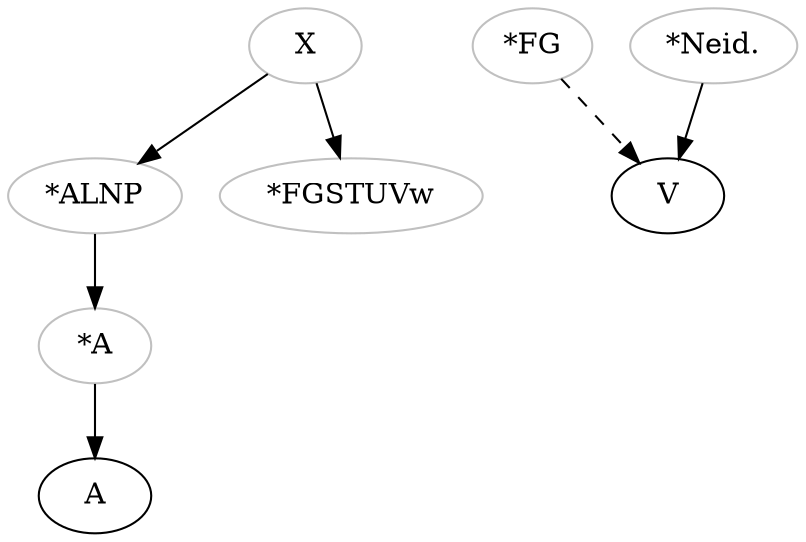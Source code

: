 digraph{
  X [color="grey"]
  ALNP [color="grey", label="*ALNP"]
  Astar [color="grey", label="*A"]
  
  FGSTUVw [color="grey", label="*FGSTUVw"]
  FG [color="grey", label="*FG"]
  Neid [color="grey", label="*Neid."]
  
  X -> ALNP
  ALNP -> Astar # oral transmission
  Astar -> A
  
  
  X -> FGSTUVw
  Neid -> V
  FG -> V [style="dashed"]
}